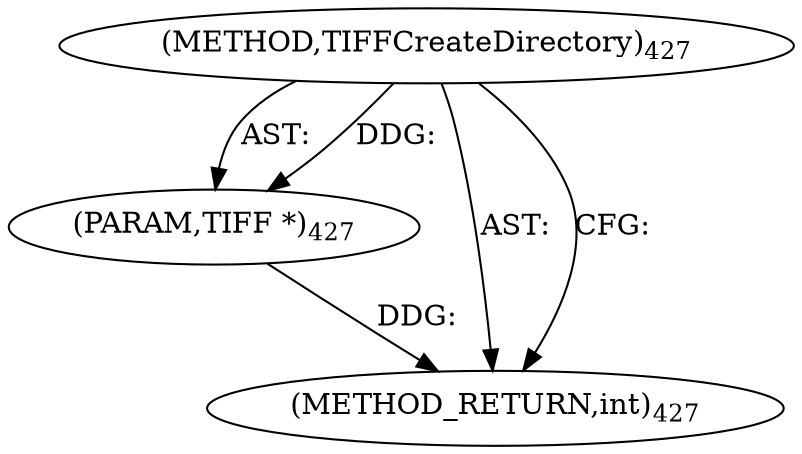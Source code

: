 digraph "TIFFCreateDirectory" {  
"8777" [label = <(METHOD,TIFFCreateDirectory)<SUB>427</SUB>> ]
"8778" [label = <(PARAM,TIFF *)<SUB>427</SUB>> ]
"8779" [label = <(METHOD_RETURN,int)<SUB>427</SUB>> ]
  "8777" -> "8778"  [ label = "AST: "] 
  "8777" -> "8779"  [ label = "AST: "] 
  "8777" -> "8779"  [ label = "CFG: "] 
  "8778" -> "8779"  [ label = "DDG: "] 
  "8777" -> "8778"  [ label = "DDG: "] 
}
